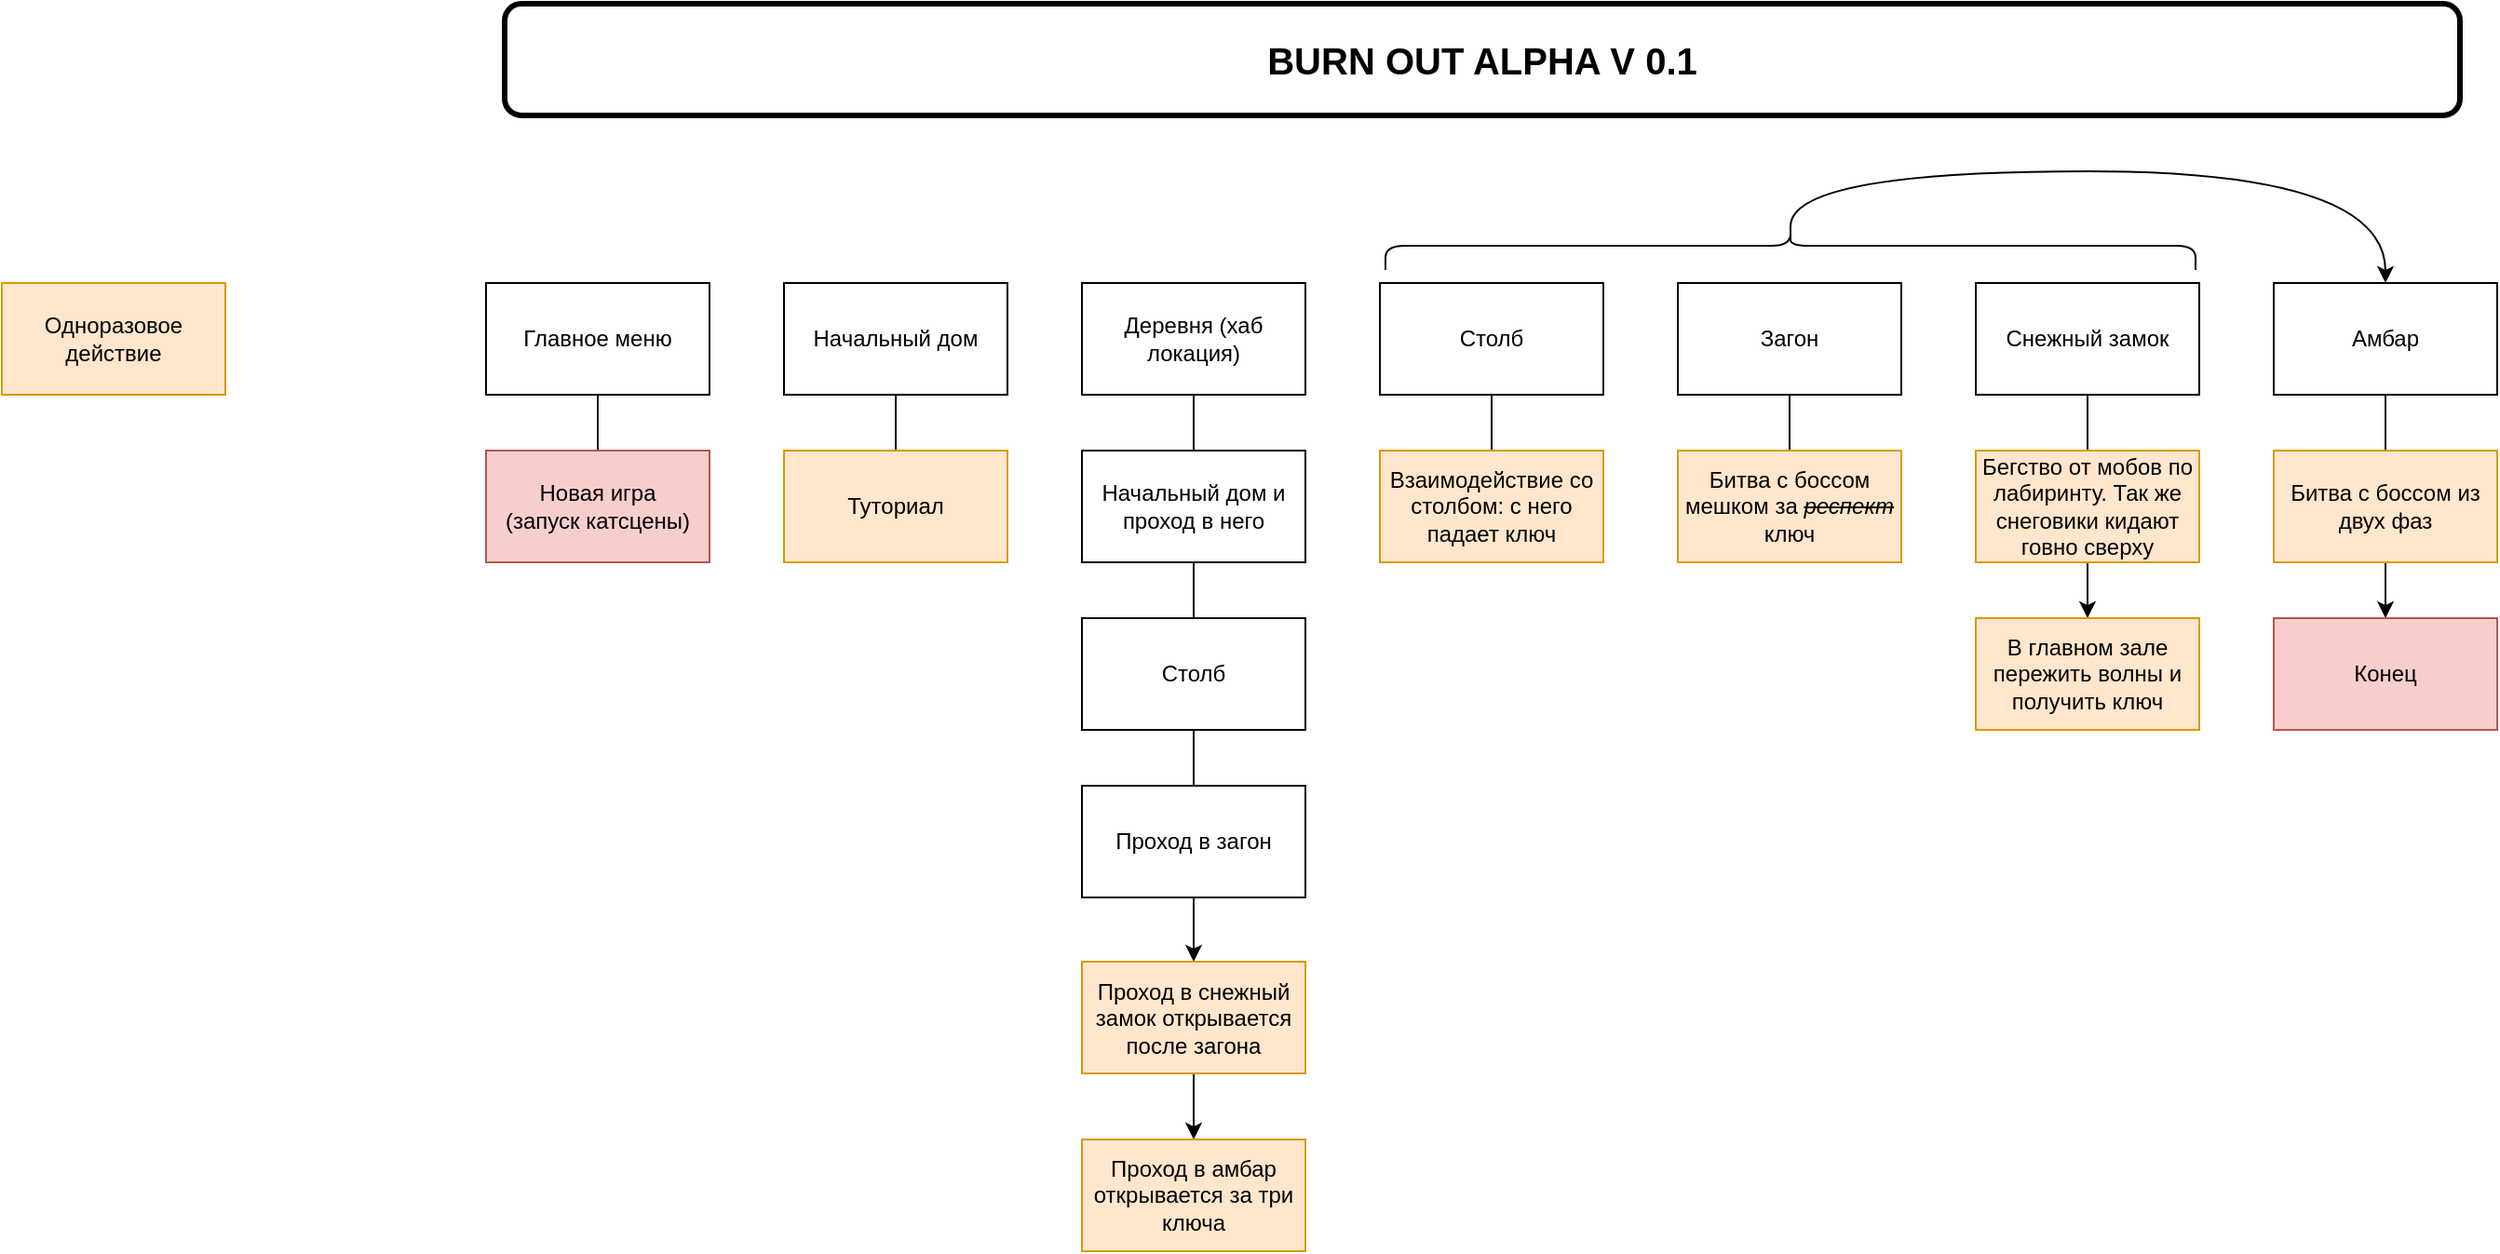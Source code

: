 <mxfile version="16.5.1" type="device" pages="3"><diagram id="gZFAH0BnHvJ_YuApn-X0" name="Страница 1"><mxGraphModel dx="2036" dy="745" grid="1" gridSize="10" guides="1" tooltips="1" connect="1" arrows="1" fold="1" page="1" pageScale="1" pageWidth="827" pageHeight="1169" math="0" shadow="0"><root><mxCell id="0"/><mxCell id="1" parent="0"/><mxCell id="MRy1l-oJV46yphW5vd4G-35" value="" style="edgeStyle=orthogonalEdgeStyle;rounded=0;orthogonalLoop=1;jettySize=auto;html=1;fontSize=12;endArrow=none;endFill=0;elbow=vertical;" parent="1" source="M2sRdOlRZ8nRhvnYK6QU-2" target="MRy1l-oJV46yphW5vd4G-34" edge="1"><mxGeometry relative="1" as="geometry"/></mxCell><mxCell id="M2sRdOlRZ8nRhvnYK6QU-2" value="Главное меню" style="rounded=0;whiteSpace=wrap;html=1;" parent="1" vertex="1"><mxGeometry x="40" y="190" width="120" height="60" as="geometry"/></mxCell><mxCell id="MRy1l-oJV46yphW5vd4G-1" value="&lt;font style=&quot;font-size: 20px&quot;&gt;&lt;b&gt;BURN OUT ALPHA V 0.1&lt;/b&gt;&lt;/font&gt;" style="rounded=1;whiteSpace=wrap;html=1;strokeWidth=3;" parent="1" vertex="1"><mxGeometry x="50" y="40" width="1050" height="60" as="geometry"/></mxCell><mxCell id="MRy1l-oJV46yphW5vd4G-13" value="" style="rounded=0;orthogonalLoop=1;jettySize=auto;html=1;fontSize=12;elbow=vertical;endArrow=none;endFill=0;" parent="1" source="MRy1l-oJV46yphW5vd4G-3" target="MRy1l-oJV46yphW5vd4G-11" edge="1"><mxGeometry relative="1" as="geometry"/></mxCell><mxCell id="MRy1l-oJV46yphW5vd4G-3" value="Начальный дом" style="rounded=0;whiteSpace=wrap;html=1;fontSize=12;strokeWidth=1;" parent="1" vertex="1"><mxGeometry x="200" y="190" width="120" height="60" as="geometry"/></mxCell><mxCell id="MRy1l-oJV46yphW5vd4G-14" value="" style="rounded=0;orthogonalLoop=1;jettySize=auto;html=1;fontSize=12;elbow=vertical;endArrow=none;endFill=0;" parent="1" source="MRy1l-oJV46yphW5vd4G-4" target="MRy1l-oJV46yphW5vd4G-12" edge="1"><mxGeometry relative="1" as="geometry"/></mxCell><mxCell id="MRy1l-oJV46yphW5vd4G-4" value="Деревня (хаб локация)" style="rounded=0;whiteSpace=wrap;html=1;fontSize=12;strokeWidth=1;" parent="1" vertex="1"><mxGeometry x="360" y="190" width="120" height="60" as="geometry"/></mxCell><mxCell id="MRy1l-oJV46yphW5vd4G-24" value="" style="edgeStyle=none;rounded=0;orthogonalLoop=1;jettySize=auto;html=1;fontSize=12;endArrow=none;endFill=0;elbow=vertical;" parent="1" source="MRy1l-oJV46yphW5vd4G-5" target="MRy1l-oJV46yphW5vd4G-23" edge="1"><mxGeometry relative="1" as="geometry"/></mxCell><mxCell id="MRy1l-oJV46yphW5vd4G-5" value="Столб" style="rounded=0;whiteSpace=wrap;html=1;fontSize=12;strokeWidth=1;" parent="1" vertex="1"><mxGeometry x="520" y="190" width="120" height="60" as="geometry"/></mxCell><mxCell id="MRy1l-oJV46yphW5vd4G-27" value="" style="edgeStyle=none;rounded=0;orthogonalLoop=1;jettySize=auto;html=1;fontSize=12;endArrow=none;endFill=0;elbow=vertical;" parent="1" source="MRy1l-oJV46yphW5vd4G-6" target="MRy1l-oJV46yphW5vd4G-25" edge="1"><mxGeometry relative="1" as="geometry"/></mxCell><mxCell id="MRy1l-oJV46yphW5vd4G-6" value="Загон" style="rounded=0;whiteSpace=wrap;html=1;fontSize=12;strokeWidth=1;" parent="1" vertex="1"><mxGeometry x="680" y="190" width="120" height="60" as="geometry"/></mxCell><mxCell id="MRy1l-oJV46yphW5vd4G-29" value="" style="edgeStyle=orthogonalEdgeStyle;rounded=0;orthogonalLoop=1;jettySize=auto;html=1;fontSize=12;endArrow=none;endFill=0;elbow=vertical;" parent="1" source="MRy1l-oJV46yphW5vd4G-7" target="MRy1l-oJV46yphW5vd4G-28" edge="1"><mxGeometry relative="1" as="geometry"/></mxCell><mxCell id="MRy1l-oJV46yphW5vd4G-7" value="Снежный замок" style="rounded=0;whiteSpace=wrap;html=1;fontSize=12;strokeWidth=1;" parent="1" vertex="1"><mxGeometry x="840" y="190" width="120" height="60" as="geometry"/></mxCell><mxCell id="MRy1l-oJV46yphW5vd4G-33" value="" style="edgeStyle=orthogonalEdgeStyle;rounded=0;orthogonalLoop=1;jettySize=auto;html=1;fontSize=12;endArrow=none;endFill=0;elbow=vertical;" parent="1" source="MRy1l-oJV46yphW5vd4G-8" target="MRy1l-oJV46yphW5vd4G-32" edge="1"><mxGeometry relative="1" as="geometry"/></mxCell><mxCell id="MRy1l-oJV46yphW5vd4G-8" value="Амбар" style="rounded=0;whiteSpace=wrap;html=1;fontSize=12;strokeWidth=1;" parent="1" vertex="1"><mxGeometry x="1000" y="190" width="120" height="60" as="geometry"/></mxCell><mxCell id="MRy1l-oJV46yphW5vd4G-10" style="edgeStyle=orthogonalEdgeStyle;rounded=0;orthogonalLoop=1;jettySize=auto;html=1;exitX=0.1;exitY=0.5;exitDx=0;exitDy=0;exitPerimeter=0;entryX=0.5;entryY=0;entryDx=0;entryDy=0;fontSize=12;elbow=vertical;curved=1;" parent="1" source="MRy1l-oJV46yphW5vd4G-9" target="MRy1l-oJV46yphW5vd4G-8" edge="1"><mxGeometry relative="1" as="geometry"><Array as="points"><mxPoint x="741" y="130"/><mxPoint x="1060" y="130"/></Array></mxGeometry></mxCell><mxCell id="MRy1l-oJV46yphW5vd4G-9" value="" style="shape=curlyBracket;whiteSpace=wrap;html=1;rounded=1;flipH=1;fontSize=12;strokeWidth=1;rotation=-90;" parent="1" vertex="1"><mxGeometry x="727.5" y="-47.5" width="26" height="435" as="geometry"/></mxCell><mxCell id="MRy1l-oJV46yphW5vd4G-11" value="Туториал" style="rounded=0;whiteSpace=wrap;html=1;fontSize=12;strokeWidth=1;fillColor=#ffe6cc;strokeColor=#d79b00;" parent="1" vertex="1"><mxGeometry x="200" y="280" width="120" height="60" as="geometry"/></mxCell><mxCell id="MRy1l-oJV46yphW5vd4G-16" value="" style="rounded=0;orthogonalLoop=1;jettySize=auto;html=1;fontSize=12;elbow=vertical;endArrow=none;endFill=0;" parent="1" source="MRy1l-oJV46yphW5vd4G-12" target="MRy1l-oJV46yphW5vd4G-15" edge="1"><mxGeometry relative="1" as="geometry"/></mxCell><mxCell id="MRy1l-oJV46yphW5vd4G-12" value="Начальный дом и проход в него" style="rounded=0;whiteSpace=wrap;html=1;fontSize=12;strokeWidth=1;" parent="1" vertex="1"><mxGeometry x="360" y="280" width="120" height="60" as="geometry"/></mxCell><mxCell id="MRy1l-oJV46yphW5vd4G-18" value="" style="rounded=0;orthogonalLoop=1;jettySize=auto;html=1;fontSize=12;endArrow=none;endFill=0;elbow=vertical;" parent="1" source="MRy1l-oJV46yphW5vd4G-15" target="MRy1l-oJV46yphW5vd4G-17" edge="1"><mxGeometry relative="1" as="geometry"/></mxCell><mxCell id="MRy1l-oJV46yphW5vd4G-15" value="Столб" style="rounded=0;whiteSpace=wrap;html=1;fontSize=12;strokeWidth=1;" parent="1" vertex="1"><mxGeometry x="360" y="370" width="120" height="60" as="geometry"/></mxCell><mxCell id="MRy1l-oJV46yphW5vd4G-20" value="" style="rounded=0;orthogonalLoop=1;jettySize=auto;html=1;fontSize=12;endArrow=classic;endFill=1;elbow=vertical;" parent="1" source="MRy1l-oJV46yphW5vd4G-17" target="MRy1l-oJV46yphW5vd4G-19" edge="1"><mxGeometry relative="1" as="geometry"/></mxCell><mxCell id="MRy1l-oJV46yphW5vd4G-17" value="Проход в загон" style="rounded=0;whiteSpace=wrap;html=1;fontSize=12;strokeWidth=1;" parent="1" vertex="1"><mxGeometry x="360" y="460" width="120" height="60" as="geometry"/></mxCell><mxCell id="MRy1l-oJV46yphW5vd4G-22" value="" style="rounded=0;orthogonalLoop=1;jettySize=auto;html=1;fontSize=12;endArrow=classic;endFill=1;elbow=vertical;" parent="1" source="MRy1l-oJV46yphW5vd4G-19" target="MRy1l-oJV46yphW5vd4G-21" edge="1"><mxGeometry relative="1" as="geometry"/></mxCell><mxCell id="MRy1l-oJV46yphW5vd4G-19" value="Проход в снежный замок открывается после загона" style="rounded=0;whiteSpace=wrap;html=1;fontSize=12;strokeWidth=1;fillColor=#ffe6cc;strokeColor=#d79b00;" parent="1" vertex="1"><mxGeometry x="360" y="554.5" width="120" height="60" as="geometry"/></mxCell><mxCell id="MRy1l-oJV46yphW5vd4G-21" value="Проход в амбар открывается за три ключа" style="rounded=0;whiteSpace=wrap;html=1;fontSize=12;strokeWidth=1;fillColor=#ffe6cc;strokeColor=#d79b00;" parent="1" vertex="1"><mxGeometry x="360" y="650" width="120" height="60" as="geometry"/></mxCell><mxCell id="MRy1l-oJV46yphW5vd4G-23" value="Взаимодействие со столбом: с него падает ключ" style="rounded=0;whiteSpace=wrap;html=1;fontSize=12;strokeWidth=1;fillColor=#ffe6cc;strokeColor=#d79b00;" parent="1" vertex="1"><mxGeometry x="520" y="280" width="120" height="60" as="geometry"/></mxCell><mxCell id="MRy1l-oJV46yphW5vd4G-25" value="Битва с боссом мешком за &lt;strike&gt;&lt;i&gt;респект &lt;/i&gt;&lt;/strike&gt;ключ" style="rounded=0;whiteSpace=wrap;html=1;fontSize=12;strokeWidth=1;fillColor=#ffe6cc;strokeColor=#d79b00;" parent="1" vertex="1"><mxGeometry x="680" y="280" width="120" height="60" as="geometry"/></mxCell><mxCell id="MRy1l-oJV46yphW5vd4G-26" value="Одноразовое действие" style="rounded=0;whiteSpace=wrap;html=1;fontSize=12;strokeWidth=1;fillColor=#ffe6cc;strokeColor=#d79b00;" parent="1" vertex="1"><mxGeometry x="-220" y="190" width="120" height="60" as="geometry"/></mxCell><mxCell id="MRy1l-oJV46yphW5vd4G-31" value="" style="edgeStyle=orthogonalEdgeStyle;rounded=0;orthogonalLoop=1;jettySize=auto;html=1;fontSize=12;endArrow=classic;endFill=1;elbow=vertical;" parent="1" source="MRy1l-oJV46yphW5vd4G-28" target="MRy1l-oJV46yphW5vd4G-30" edge="1"><mxGeometry relative="1" as="geometry"/></mxCell><mxCell id="MRy1l-oJV46yphW5vd4G-28" value="Бегство от мобов по лабиринту. Так же снеговики кидают говно сверху" style="rounded=0;whiteSpace=wrap;html=1;fontSize=12;strokeWidth=1;fillColor=#ffe6cc;strokeColor=#d79b00;" parent="1" vertex="1"><mxGeometry x="840" y="280" width="120" height="60" as="geometry"/></mxCell><mxCell id="MRy1l-oJV46yphW5vd4G-30" value="В главном зале пережить волны и получить ключ" style="rounded=0;whiteSpace=wrap;html=1;fontSize=12;strokeWidth=1;fillColor=#ffe6cc;strokeColor=#d79b00;" parent="1" vertex="1"><mxGeometry x="840" y="370" width="120" height="60" as="geometry"/></mxCell><mxCell id="pNBYtIYC7AwfL02phd50-2" value="" style="edgeStyle=orthogonalEdgeStyle;rounded=0;orthogonalLoop=1;jettySize=auto;html=1;fontSize=12;endArrow=classic;endFill=1;elbow=vertical;" parent="1" source="MRy1l-oJV46yphW5vd4G-32" target="pNBYtIYC7AwfL02phd50-1" edge="1"><mxGeometry relative="1" as="geometry"/></mxCell><mxCell id="MRy1l-oJV46yphW5vd4G-32" value="Битва с боссом из двух фаз" style="rounded=0;whiteSpace=wrap;html=1;fontSize=12;strokeWidth=1;fillColor=#ffe6cc;strokeColor=#d79b00;" parent="1" vertex="1"><mxGeometry x="1000" y="280" width="120" height="60" as="geometry"/></mxCell><mxCell id="MRy1l-oJV46yphW5vd4G-34" value="Новая игра&lt;br&gt;(запуск катсцены)" style="rounded=0;whiteSpace=wrap;html=1;fillColor=#f8cecc;strokeColor=#b85450;" parent="1" vertex="1"><mxGeometry x="40" y="280" width="120" height="60" as="geometry"/></mxCell><mxCell id="pNBYtIYC7AwfL02phd50-1" value="Конец" style="rounded=0;whiteSpace=wrap;html=1;fontSize=12;strokeWidth=1;fillColor=#f8cecc;strokeColor=#b85450;" parent="1" vertex="1"><mxGeometry x="1000" y="370" width="120" height="60" as="geometry"/></mxCell></root></mxGraphModel></diagram><diagram id="IMdtvsEG_i8xLQxtogTL" name="Страница 2"><mxGraphModel dx="1209" dy="745" grid="1" gridSize="10" guides="1" tooltips="1" connect="1" arrows="1" fold="1" page="1" pageScale="1" pageWidth="827" pageHeight="1169" math="0" shadow="0"><root><mxCell id="qBQ3-nlWQj_axPfeZlJX-0"/><mxCell id="qBQ3-nlWQj_axPfeZlJX-1" parent="qBQ3-nlWQj_axPfeZlJX-0"/><mxCell id="qf08U3_LkshM7jebPOoi-0" value="" style="edgeStyle=orthogonalEdgeStyle;rounded=0;orthogonalLoop=1;jettySize=auto;html=1;fontSize=12;endArrow=none;endFill=0;elbow=vertical;" parent="qBQ3-nlWQj_axPfeZlJX-1" source="qf08U3_LkshM7jebPOoi-1" target="qf08U3_LkshM7jebPOoi-33" edge="1"><mxGeometry relative="1" as="geometry"/></mxCell><mxCell id="qf08U3_LkshM7jebPOoi-1" value="Главное меню" style="rounded=0;whiteSpace=wrap;html=1;" parent="qBQ3-nlWQj_axPfeZlJX-1" vertex="1"><mxGeometry x="40" y="190" width="120" height="60" as="geometry"/></mxCell><mxCell id="qf08U3_LkshM7jebPOoi-2" value="&lt;font style=&quot;font-size: 20px&quot;&gt;&lt;b&gt;BURN OUT ALPHA V 0.1&lt;/b&gt;&lt;/font&gt;" style="rounded=1;whiteSpace=wrap;html=1;strokeWidth=3;" parent="qBQ3-nlWQj_axPfeZlJX-1" vertex="1"><mxGeometry x="50" y="40" width="1050" height="60" as="geometry"/></mxCell><mxCell id="qf08U3_LkshM7jebPOoi-3" value="" style="rounded=0;orthogonalLoop=1;jettySize=auto;html=1;fontSize=12;elbow=vertical;endArrow=none;endFill=0;" parent="qBQ3-nlWQj_axPfeZlJX-1" source="qf08U3_LkshM7jebPOoi-4" target="qf08U3_LkshM7jebPOoi-17" edge="1"><mxGeometry relative="1" as="geometry"/></mxCell><mxCell id="qf08U3_LkshM7jebPOoi-4" value="Начальный дом" style="rounded=0;whiteSpace=wrap;html=1;fontSize=12;strokeWidth=1;" parent="qBQ3-nlWQj_axPfeZlJX-1" vertex="1"><mxGeometry x="200" y="190" width="120" height="60" as="geometry"/></mxCell><mxCell id="qf08U3_LkshM7jebPOoi-5" value="" style="rounded=0;orthogonalLoop=1;jettySize=auto;html=1;fontSize=12;elbow=vertical;endArrow=none;endFill=0;" parent="qBQ3-nlWQj_axPfeZlJX-1" source="qf08U3_LkshM7jebPOoi-6" target="qf08U3_LkshM7jebPOoi-19" edge="1"><mxGeometry relative="1" as="geometry"/></mxCell><mxCell id="qf08U3_LkshM7jebPOoi-6" value="Деревня (хаб локация)" style="rounded=0;whiteSpace=wrap;html=1;fontSize=12;strokeWidth=1;" parent="qBQ3-nlWQj_axPfeZlJX-1" vertex="1"><mxGeometry x="560" y="190" width="120" height="60" as="geometry"/></mxCell><mxCell id="qf08U3_LkshM7jebPOoi-7" value="" style="edgeStyle=none;rounded=0;orthogonalLoop=1;jettySize=auto;html=1;fontSize=12;endArrow=none;endFill=0;elbow=vertical;" parent="qBQ3-nlWQj_axPfeZlJX-1" source="qf08U3_LkshM7jebPOoi-8" target="qf08U3_LkshM7jebPOoi-27" edge="1"><mxGeometry relative="1" as="geometry"/></mxCell><mxCell id="qf08U3_LkshM7jebPOoi-8" value="Столб" style="rounded=0;whiteSpace=wrap;html=1;fontSize=12;strokeWidth=1;" parent="qBQ3-nlWQj_axPfeZlJX-1" vertex="1"><mxGeometry x="1300" y="190" width="120" height="60" as="geometry"/></mxCell><mxCell id="qf08U3_LkshM7jebPOoi-9" value="" style="edgeStyle=none;rounded=0;orthogonalLoop=1;jettySize=auto;html=1;fontSize=12;endArrow=none;endFill=0;elbow=vertical;" parent="qBQ3-nlWQj_axPfeZlJX-1" source="qf08U3_LkshM7jebPOoi-10" target="qf08U3_LkshM7jebPOoi-28" edge="1"><mxGeometry relative="1" as="geometry"/></mxCell><mxCell id="qf08U3_LkshM7jebPOoi-10" value="Загон" style="rounded=0;whiteSpace=wrap;html=1;fontSize=12;strokeWidth=1;" parent="qBQ3-nlWQj_axPfeZlJX-1" vertex="1"><mxGeometry x="1460" y="190" width="120" height="60" as="geometry"/></mxCell><mxCell id="qf08U3_LkshM7jebPOoi-11" value="" style="edgeStyle=orthogonalEdgeStyle;rounded=0;orthogonalLoop=1;jettySize=auto;html=1;fontSize=12;endArrow=none;endFill=0;elbow=vertical;" parent="qBQ3-nlWQj_axPfeZlJX-1" source="qf08U3_LkshM7jebPOoi-12" target="qf08U3_LkshM7jebPOoi-30" edge="1"><mxGeometry relative="1" as="geometry"/></mxCell><mxCell id="qf08U3_LkshM7jebPOoi-12" value="Снежный замок" style="rounded=0;whiteSpace=wrap;html=1;fontSize=12;strokeWidth=1;" parent="qBQ3-nlWQj_axPfeZlJX-1" vertex="1"><mxGeometry x="1620" y="190" width="120" height="60" as="geometry"/></mxCell><mxCell id="qf08U3_LkshM7jebPOoi-13" value="" style="edgeStyle=orthogonalEdgeStyle;rounded=0;orthogonalLoop=1;jettySize=auto;html=1;fontSize=12;endArrow=none;endFill=0;elbow=vertical;" parent="qBQ3-nlWQj_axPfeZlJX-1" source="qf08U3_LkshM7jebPOoi-14" target="qf08U3_LkshM7jebPOoi-32" edge="1"><mxGeometry relative="1" as="geometry"/></mxCell><mxCell id="qf08U3_LkshM7jebPOoi-14" value="Амбар" style="rounded=0;whiteSpace=wrap;html=1;fontSize=12;strokeWidth=1;" parent="qBQ3-nlWQj_axPfeZlJX-1" vertex="1"><mxGeometry x="1780" y="190" width="120" height="60" as="geometry"/></mxCell><mxCell id="BKA2i1RlwD3tPj_3zs23-3" value="" style="edgeStyle=orthogonalEdgeStyle;rounded=0;orthogonalLoop=1;jettySize=auto;html=1;fontSize=12;endArrow=classic;endFill=1;elbow=vertical;shape=link;width=18.421;" parent="qBQ3-nlWQj_axPfeZlJX-1" source="qf08U3_LkshM7jebPOoi-17" target="BKA2i1RlwD3tPj_3zs23-2" edge="1"><mxGeometry relative="1" as="geometry"/></mxCell><mxCell id="qf08U3_LkshM7jebPOoi-17" value="Туториал" style="rounded=0;whiteSpace=wrap;html=1;fontSize=12;strokeWidth=1;fillColor=#ffe6cc;strokeColor=#d79b00;" parent="qBQ3-nlWQj_axPfeZlJX-1" vertex="1"><mxGeometry x="200" y="280" width="120" height="60" as="geometry"/></mxCell><mxCell id="qf08U3_LkshM7jebPOoi-18" value="" style="rounded=0;orthogonalLoop=1;jettySize=auto;html=1;fontSize=12;elbow=vertical;endArrow=none;endFill=0;" parent="qBQ3-nlWQj_axPfeZlJX-1" source="qf08U3_LkshM7jebPOoi-19" target="qf08U3_LkshM7jebPOoi-21" edge="1"><mxGeometry relative="1" as="geometry"/></mxCell><mxCell id="qf08U3_LkshM7jebPOoi-19" value="Начальный дом и проход в него" style="rounded=0;whiteSpace=wrap;html=1;fontSize=12;strokeWidth=1;" parent="qBQ3-nlWQj_axPfeZlJX-1" vertex="1"><mxGeometry x="560" y="280" width="120" height="60" as="geometry"/></mxCell><mxCell id="qf08U3_LkshM7jebPOoi-20" value="" style="rounded=0;orthogonalLoop=1;jettySize=auto;html=1;fontSize=12;endArrow=none;endFill=0;elbow=vertical;" parent="qBQ3-nlWQj_axPfeZlJX-1" source="qf08U3_LkshM7jebPOoi-21" target="qf08U3_LkshM7jebPOoi-23" edge="1"><mxGeometry relative="1" as="geometry"/></mxCell><mxCell id="qf08U3_LkshM7jebPOoi-21" value="Столб" style="rounded=0;whiteSpace=wrap;html=1;fontSize=12;strokeWidth=1;" parent="qBQ3-nlWQj_axPfeZlJX-1" vertex="1"><mxGeometry x="560" y="370" width="120" height="60" as="geometry"/></mxCell><mxCell id="qf08U3_LkshM7jebPOoi-22" value="" style="rounded=0;orthogonalLoop=1;jettySize=auto;html=1;fontSize=12;endArrow=none;endFill=0;elbow=vertical;" parent="qBQ3-nlWQj_axPfeZlJX-1" source="qf08U3_LkshM7jebPOoi-23" target="qf08U3_LkshM7jebPOoi-25" edge="1"><mxGeometry relative="1" as="geometry"/></mxCell><mxCell id="qf08U3_LkshM7jebPOoi-23" value="Проход в загон" style="rounded=0;whiteSpace=wrap;html=1;fontSize=12;strokeWidth=1;" parent="qBQ3-nlWQj_axPfeZlJX-1" vertex="1"><mxGeometry x="560" y="460" width="120" height="60" as="geometry"/></mxCell><mxCell id="qf08U3_LkshM7jebPOoi-24" value="" style="rounded=0;orthogonalLoop=1;jettySize=auto;html=1;fontSize=12;endArrow=none;endFill=0;elbow=vertical;" parent="qBQ3-nlWQj_axPfeZlJX-1" source="qf08U3_LkshM7jebPOoi-25" target="qf08U3_LkshM7jebPOoi-26" edge="1"><mxGeometry relative="1" as="geometry"/></mxCell><mxCell id="qf08U3_LkshM7jebPOoi-25" value="Проход в снежный замок открывается после загона" style="rounded=0;whiteSpace=wrap;html=1;fontSize=12;strokeWidth=1;fillColor=#ffe6cc;strokeColor=#d79b00;" parent="qBQ3-nlWQj_axPfeZlJX-1" vertex="1"><mxGeometry x="560" y="554.5" width="120" height="60" as="geometry"/></mxCell><mxCell id="qf08U3_LkshM7jebPOoi-26" value="Проход в амбар открывается за три ключа" style="rounded=0;whiteSpace=wrap;html=1;fontSize=12;strokeWidth=1;fillColor=#ffe6cc;strokeColor=#d79b00;" parent="qBQ3-nlWQj_axPfeZlJX-1" vertex="1"><mxGeometry x="560" y="650" width="120" height="60" as="geometry"/></mxCell><mxCell id="qf08U3_LkshM7jebPOoi-27" value="Взаимодействие со столбом: с него падает ключ" style="rounded=0;whiteSpace=wrap;html=1;fontSize=12;strokeWidth=1;fillColor=#ffe6cc;strokeColor=#d79b00;" parent="qBQ3-nlWQj_axPfeZlJX-1" vertex="1"><mxGeometry x="1300" y="280" width="120" height="60" as="geometry"/></mxCell><mxCell id="qf08U3_LkshM7jebPOoi-28" value="Битва с боссом мешком за &lt;strike&gt;&lt;i&gt;респект &lt;/i&gt;&lt;/strike&gt;ключ" style="rounded=0;whiteSpace=wrap;html=1;fontSize=12;strokeWidth=1;fillColor=#ffe6cc;strokeColor=#d79b00;" parent="qBQ3-nlWQj_axPfeZlJX-1" vertex="1"><mxGeometry x="1460" y="280" width="120" height="60" as="geometry"/></mxCell><mxCell id="qf08U3_LkshM7jebPOoi-29" value="" style="edgeStyle=orthogonalEdgeStyle;rounded=0;orthogonalLoop=1;jettySize=auto;html=1;fontSize=12;endArrow=none;endFill=0;elbow=vertical;" parent="qBQ3-nlWQj_axPfeZlJX-1" source="qf08U3_LkshM7jebPOoi-30" target="qf08U3_LkshM7jebPOoi-31" edge="1"><mxGeometry relative="1" as="geometry"/></mxCell><mxCell id="qf08U3_LkshM7jebPOoi-30" value="Бегство от мобов по лабиринту. Так же снеговики кидают говно сверху" style="rounded=0;whiteSpace=wrap;html=1;fontSize=12;strokeWidth=1;fillColor=#ffe6cc;strokeColor=#d79b00;" parent="qBQ3-nlWQj_axPfeZlJX-1" vertex="1"><mxGeometry x="1620" y="280" width="120" height="60" as="geometry"/></mxCell><mxCell id="qf08U3_LkshM7jebPOoi-31" value="В главном зале пережить волны и получить ключ" style="rounded=0;whiteSpace=wrap;html=1;fontSize=12;strokeWidth=1;fillColor=#ffe6cc;strokeColor=#d79b00;" parent="qBQ3-nlWQj_axPfeZlJX-1" vertex="1"><mxGeometry x="1620" y="370" width="120" height="60" as="geometry"/></mxCell><mxCell id="qf08U3_LkshM7jebPOoi-32" value="Битва с боссом из двух фаз" style="rounded=0;whiteSpace=wrap;html=1;fontSize=12;strokeWidth=1;fillColor=#ffe6cc;strokeColor=#d79b00;" parent="qBQ3-nlWQj_axPfeZlJX-1" vertex="1"><mxGeometry x="1780" y="280" width="120" height="60" as="geometry"/></mxCell><mxCell id="qf08U3_LkshM7jebPOoi-33" value="Новая игра&lt;br&gt;(запуск катсцены)" style="rounded=0;whiteSpace=wrap;html=1;" parent="qBQ3-nlWQj_axPfeZlJX-1" vertex="1"><mxGeometry x="40" y="280" width="120" height="60" as="geometry"/></mxCell><mxCell id="BKA2i1RlwD3tPj_3zs23-9" style="edgeStyle=orthogonalEdgeStyle;rounded=0;orthogonalLoop=1;jettySize=auto;html=1;entryX=0.5;entryY=0;entryDx=0;entryDy=0;fontSize=12;endArrow=classic;endFill=1;elbow=vertical;" parent="qBQ3-nlWQj_axPfeZlJX-1" source="BKA2i1RlwD3tPj_3zs23-2" target="BKA2i1RlwD3tPj_3zs23-6" edge="1"><mxGeometry relative="1" as="geometry"/></mxCell><mxCell id="BKA2i1RlwD3tPj_3zs23-2" value="Туториал" style="rounded=0;whiteSpace=wrap;html=1;fontSize=12;strokeWidth=1;" parent="qBQ3-nlWQj_axPfeZlJX-1" vertex="1"><mxGeometry x="360" y="280" width="120" height="60" as="geometry"/></mxCell><mxCell id="BKA2i1RlwD3tPj_3zs23-10" value="" style="edgeStyle=orthogonalEdgeStyle;rounded=0;orthogonalLoop=1;jettySize=auto;html=1;fontSize=12;endArrow=classic;endFill=1;elbow=vertical;" parent="qBQ3-nlWQj_axPfeZlJX-1" source="BKA2i1RlwD3tPj_3zs23-6" target="BKA2i1RlwD3tPj_3zs23-8" edge="1"><mxGeometry relative="1" as="geometry"/></mxCell><mxCell id="BKA2i1RlwD3tPj_3zs23-6" value="Передвежиение" style="rounded=0;whiteSpace=wrap;html=1;fontSize=12;strokeWidth=1;" parent="qBQ3-nlWQj_axPfeZlJX-1" vertex="1"><mxGeometry x="360" y="380" width="120" height="60" as="geometry"/></mxCell><mxCell id="BKA2i1RlwD3tPj_3zs23-12" value="" style="edgeStyle=orthogonalEdgeStyle;rounded=0;orthogonalLoop=1;jettySize=auto;html=1;fontSize=12;endArrow=classic;endFill=1;elbow=vertical;" parent="qBQ3-nlWQj_axPfeZlJX-1" source="BKA2i1RlwD3tPj_3zs23-8" target="BKA2i1RlwD3tPj_3zs23-11" edge="1"><mxGeometry relative="1" as="geometry"/></mxCell><mxCell id="BKA2i1RlwD3tPj_3zs23-8" value="Подобрать предмет" style="rounded=0;whiteSpace=wrap;html=1;fontSize=12;strokeWidth=1;" parent="qBQ3-nlWQj_axPfeZlJX-1" vertex="1"><mxGeometry x="360" y="480" width="120" height="60" as="geometry"/></mxCell><mxCell id="BKA2i1RlwD3tPj_3zs23-14" value="" style="edgeStyle=orthogonalEdgeStyle;rounded=0;orthogonalLoop=1;jettySize=auto;html=1;fontSize=12;endArrow=classic;endFill=1;elbow=vertical;" parent="qBQ3-nlWQj_axPfeZlJX-1" source="BKA2i1RlwD3tPj_3zs23-11" target="BKA2i1RlwD3tPj_3zs23-13" edge="1"><mxGeometry relative="1" as="geometry"/></mxCell><mxCell id="BKA2i1RlwD3tPj_3zs23-11" value="Атака" style="rounded=0;whiteSpace=wrap;html=1;fontSize=12;strokeWidth=1;" parent="qBQ3-nlWQj_axPfeZlJX-1" vertex="1"><mxGeometry x="360" y="584.5" width="120" height="60" as="geometry"/></mxCell><mxCell id="BKA2i1RlwD3tPj_3zs23-16" value="" style="edgeStyle=orthogonalEdgeStyle;rounded=0;orthogonalLoop=1;jettySize=auto;html=1;fontSize=12;endArrow=classic;endFill=1;elbow=vertical;" parent="qBQ3-nlWQj_axPfeZlJX-1" source="BKA2i1RlwD3tPj_3zs23-13" target="BKA2i1RlwD3tPj_3zs23-15" edge="1"><mxGeometry relative="1" as="geometry"/></mxCell><mxCell id="BKA2i1RlwD3tPj_3zs23-13" value="Убить чучело" style="rounded=0;whiteSpace=wrap;html=1;fontSize=12;strokeWidth=1;" parent="qBQ3-nlWQj_axPfeZlJX-1" vertex="1"><mxGeometry x="360" y="690" width="120" height="60" as="geometry"/></mxCell><mxCell id="BKA2i1RlwD3tPj_3zs23-15" value="Подобрать блины" style="rounded=0;whiteSpace=wrap;html=1;fontSize=12;strokeWidth=1;" parent="qBQ3-nlWQj_axPfeZlJX-1" vertex="1"><mxGeometry x="360" y="800" width="120" height="60" as="geometry"/></mxCell></root></mxGraphModel></diagram><diagram id="AmK5QKMK9fdZFHWeQfly" name="Страница 3"><mxGraphModel dx="1008" dy="621" grid="1" gridSize="10" guides="1" tooltips="1" connect="1" arrows="1" fold="1" page="1" pageScale="1" pageWidth="827" pageHeight="1169" math="0" shadow="0"><root><mxCell id="fvng9WhTsQ5EqLLpiYOr-0"/><mxCell id="fvng9WhTsQ5EqLLpiYOr-1" parent="fvng9WhTsQ5EqLLpiYOr-0"/><mxCell id="fvng9WhTsQ5EqLLpiYOr-2" value="Final Boss" style="rounded=1;whiteSpace=wrap;html=1;" vertex="1" parent="fvng9WhTsQ5EqLLpiYOr-1"><mxGeometry x="294" y="20" width="120" height="60" as="geometry"/></mxCell><mxCell id="fvng9WhTsQ5EqLLpiYOr-3" value="Фаза 1" style="rounded=0;whiteSpace=wrap;html=1;" vertex="1" parent="fvng9WhTsQ5EqLLpiYOr-1"><mxGeometry x="90" y="190" width="120" height="60" as="geometry"/></mxCell><mxCell id="fvng9WhTsQ5EqLLpiYOr-7" style="edgeStyle=orthogonalEdgeStyle;rounded=0;orthogonalLoop=1;jettySize=auto;html=1;entryX=0;entryY=0.5;entryDx=0;entryDy=0;" edge="1" parent="fvng9WhTsQ5EqLLpiYOr-1" source="fvng9WhTsQ5EqLLpiYOr-4" target="fvng9WhTsQ5EqLLpiYOr-6"><mxGeometry relative="1" as="geometry"><mxPoint x="290" y="330.0" as="targetPoint"/></mxGeometry></mxCell><mxCell id="fvng9WhTsQ5EqLLpiYOr-4" value="Запускает себя в сторону игрока, останавливается при ударе об стену" style="rounded=0;whiteSpace=wrap;html=1;" vertex="1" parent="fvng9WhTsQ5EqLLpiYOr-1"><mxGeometry x="90" y="300" width="120" height="60" as="geometry"/></mxCell><mxCell id="fvng9WhTsQ5EqLLpiYOr-5" value="Запускает себя в сторону игрока и начинает отскакивать от стен и летать по всей комнате" style="rounded=0;whiteSpace=wrap;html=1;" vertex="1" parent="fvng9WhTsQ5EqLLpiYOr-1"><mxGeometry x="90" y="400" width="120" height="90" as="geometry"/></mxCell><mxCell id="fvng9WhTsQ5EqLLpiYOr-6" value="При ударе об стену спавнятся мобы" style="rounded=0;whiteSpace=wrap;html=1;" vertex="1" parent="fvng9WhTsQ5EqLLpiYOr-1"><mxGeometry x="294" y="300" width="120" height="60" as="geometry"/></mxCell><mxCell id="fvng9WhTsQ5EqLLpiYOr-8" value="Чучело идёт в центр комнаты и призывает вилы из-за карты" style="rounded=0;whiteSpace=wrap;html=1;" vertex="1" parent="fvng9WhTsQ5EqLLpiYOr-1"><mxGeometry x="90" y="530" width="120" height="60" as="geometry"/></mxCell><mxCell id="fvng9WhTsQ5EqLLpiYOr-9" value="Фаза 2" style="rounded=0;whiteSpace=wrap;html=1;" vertex="1" parent="fvng9WhTsQ5EqLLpiYOr-1"><mxGeometry x="520" y="190" width="120" height="60" as="geometry"/></mxCell><mxCell id="fvng9WhTsQ5EqLLpiYOr-10" value="Идёт за игроком постепенно ускоряясь" style="rounded=0;whiteSpace=wrap;html=1;" vertex="1" parent="fvng9WhTsQ5EqLLpiYOr-1"><mxGeometry x="520" y="300" width="120" height="60" as="geometry"/></mxCell><mxCell id="fvng9WhTsQ5EqLLpiYOr-11" value="Становится в центр комнаты и запускает круговые звуковые волны" style="rounded=0;whiteSpace=wrap;html=1;" vertex="1" parent="fvng9WhTsQ5EqLLpiYOr-1"><mxGeometry x="520" y="400" width="120" height="60" as="geometry"/></mxCell><mxCell id="fvng9WhTsQ5EqLLpiYOr-12" value="Вороны спавняться и летят из-за карты с небольшой самоноводкой&amp;nbsp;" style="rounded=0;whiteSpace=wrap;html=1;" vertex="1" parent="fvng9WhTsQ5EqLLpiYOr-1"><mxGeometry x="700" y="300" width="120" height="60" as="geometry"/></mxCell><mxCell id="fvng9WhTsQ5EqLLpiYOr-13" value="Атаки" style="rounded=1;whiteSpace=wrap;html=1;" vertex="1" parent="fvng9WhTsQ5EqLLpiYOr-1"><mxGeometry x="90" y="270" width="120" height="20" as="geometry"/></mxCell><mxCell id="fvng9WhTsQ5EqLLpiYOr-15" value="Атаки" style="rounded=1;whiteSpace=wrap;html=1;" vertex="1" parent="fvng9WhTsQ5EqLLpiYOr-1"><mxGeometry x="520" y="270" width="120" height="20" as="geometry"/></mxCell><mxCell id="fvng9WhTsQ5EqLLpiYOr-16" value="Независимые" style="rounded=1;whiteSpace=wrap;html=1;" vertex="1" parent="fvng9WhTsQ5EqLLpiYOr-1"><mxGeometry x="294" y="270" width="120" height="20" as="geometry"/></mxCell><mxCell id="fvng9WhTsQ5EqLLpiYOr-17" value="Независимые" style="rounded=1;whiteSpace=wrap;html=1;" vertex="1" parent="fvng9WhTsQ5EqLLpiYOr-1"><mxGeometry x="700" y="270" width="120" height="20" as="geometry"/></mxCell></root></mxGraphModel></diagram></mxfile>